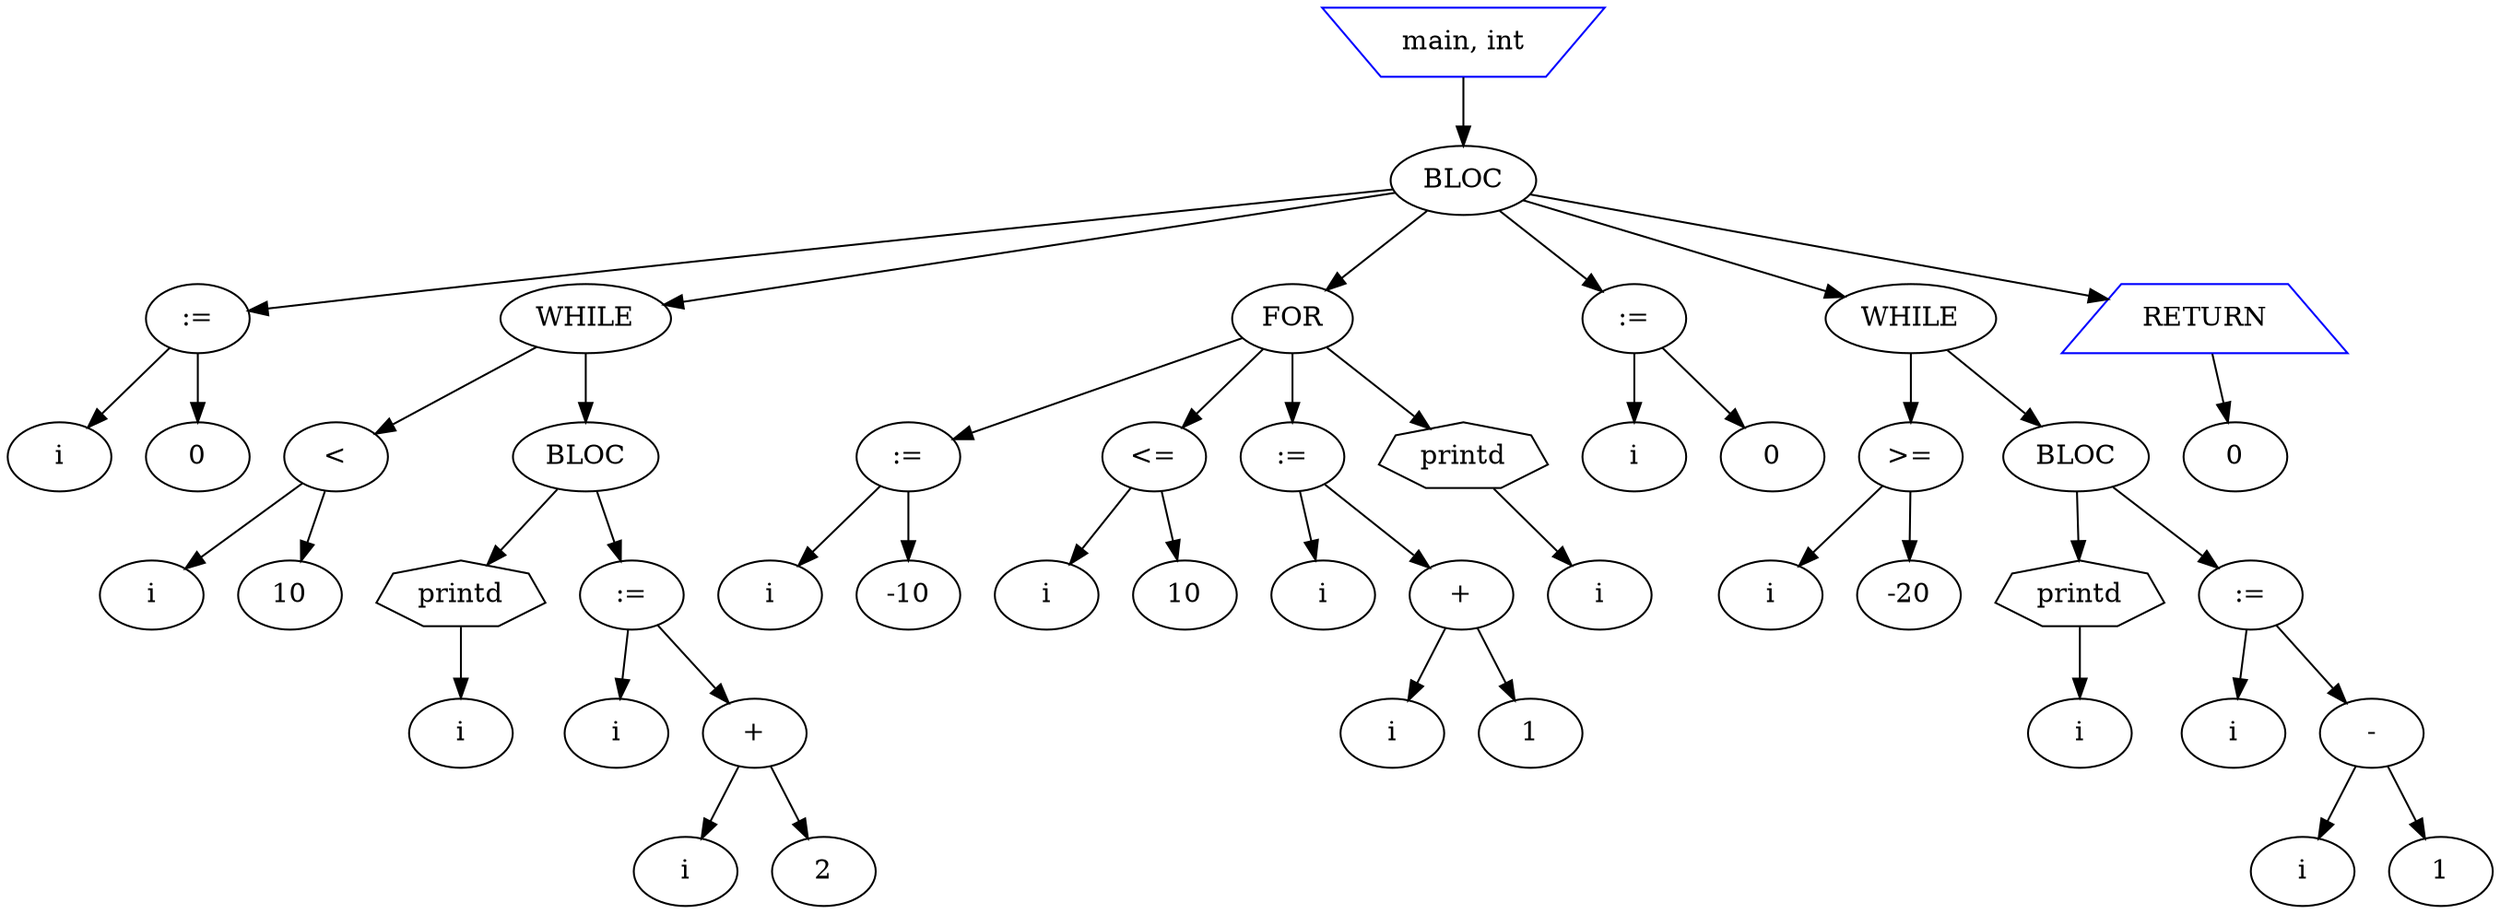 digraph G {
node_0 [label="main, int"shape=invtrapezium color=blue];
node_0 -> node_1;
node_1 [label="BLOC"];
node_1 -> node_2;
node_2 [label=":="];
node_2 -> node_3;
node_3 [label="i"];
node_2 -> node_4;
node_4 [label="0"];
node_1 -> node_5;
node_5 [label="WHILE"];
node_5 -> node_6;
node_6 [label="<"];
node_6 -> node_7;
node_7 [label="i"];
node_6 -> node_8;
node_8 [label="10"];
node_5 -> node_9;
node_9 [label="BLOC"];
node_9 -> node_10;
node_10 [label="printd"shape=septagon];
node_10 -> node_11;
node_11 [label="i"];
node_9 -> node_12;
node_12 [label=":="];
node_12 -> node_13;
node_13 [label="i"];
node_12 -> node_14;
node_14 [label="+"];
node_14 -> node_15;
node_15 [label="i"];
node_14 -> node_16;
node_16 [label="2"];
node_1 -> node_17;
node_17 [label="FOR"];
node_17 -> node_18;
node_18 [label=":="];
node_18 -> node_19;
node_19 [label="i"];
node_18 -> node_20;
node_20 [label="-10"];
node_17 -> node_21;
node_21 [label="<="];
node_21 -> node_22;
node_22 [label="i"];
node_21 -> node_23;
node_23 [label="10"];
node_17 -> node_24;
node_24 [label=":="];
node_24 -> node_25;
node_25 [label="i"];
node_24 -> node_26;
node_26 [label="+"];
node_26 -> node_27;
node_27 [label="i"];
node_26 -> node_28;
node_28 [label="1"];
node_17 -> node_29;
node_29 [label="printd"shape=septagon];
node_29 -> node_30;
node_30 [label="i"];
node_1 -> node_31;
node_31 [label=":="];
node_31 -> node_32;
node_32 [label="i"];
node_31 -> node_33;
node_33 [label="0"];
node_1 -> node_34;
node_34 [label="WHILE"];
node_34 -> node_35;
node_35 [label=">="];
node_35 -> node_36;
node_36 [label="i"];
node_35 -> node_37;
node_37 [label="-20"];
node_34 -> node_38;
node_38 [label="BLOC"];
node_38 -> node_39;
node_39 [label="printd"shape=septagon];
node_39 -> node_40;
node_40 [label="i"];
node_38 -> node_41;
node_41 [label=":="];
node_41 -> node_42;
node_42 [label="i"];
node_41 -> node_43;
node_43 [label="-"];
node_43 -> node_44;
node_44 [label="i"];
node_43 -> node_45;
node_45 [label="1"];
node_1 -> node_46;
node_46 [label="RETURN"shape=trapezium color=blue];
node_46 -> node_47;
node_47 [label="0"];
}